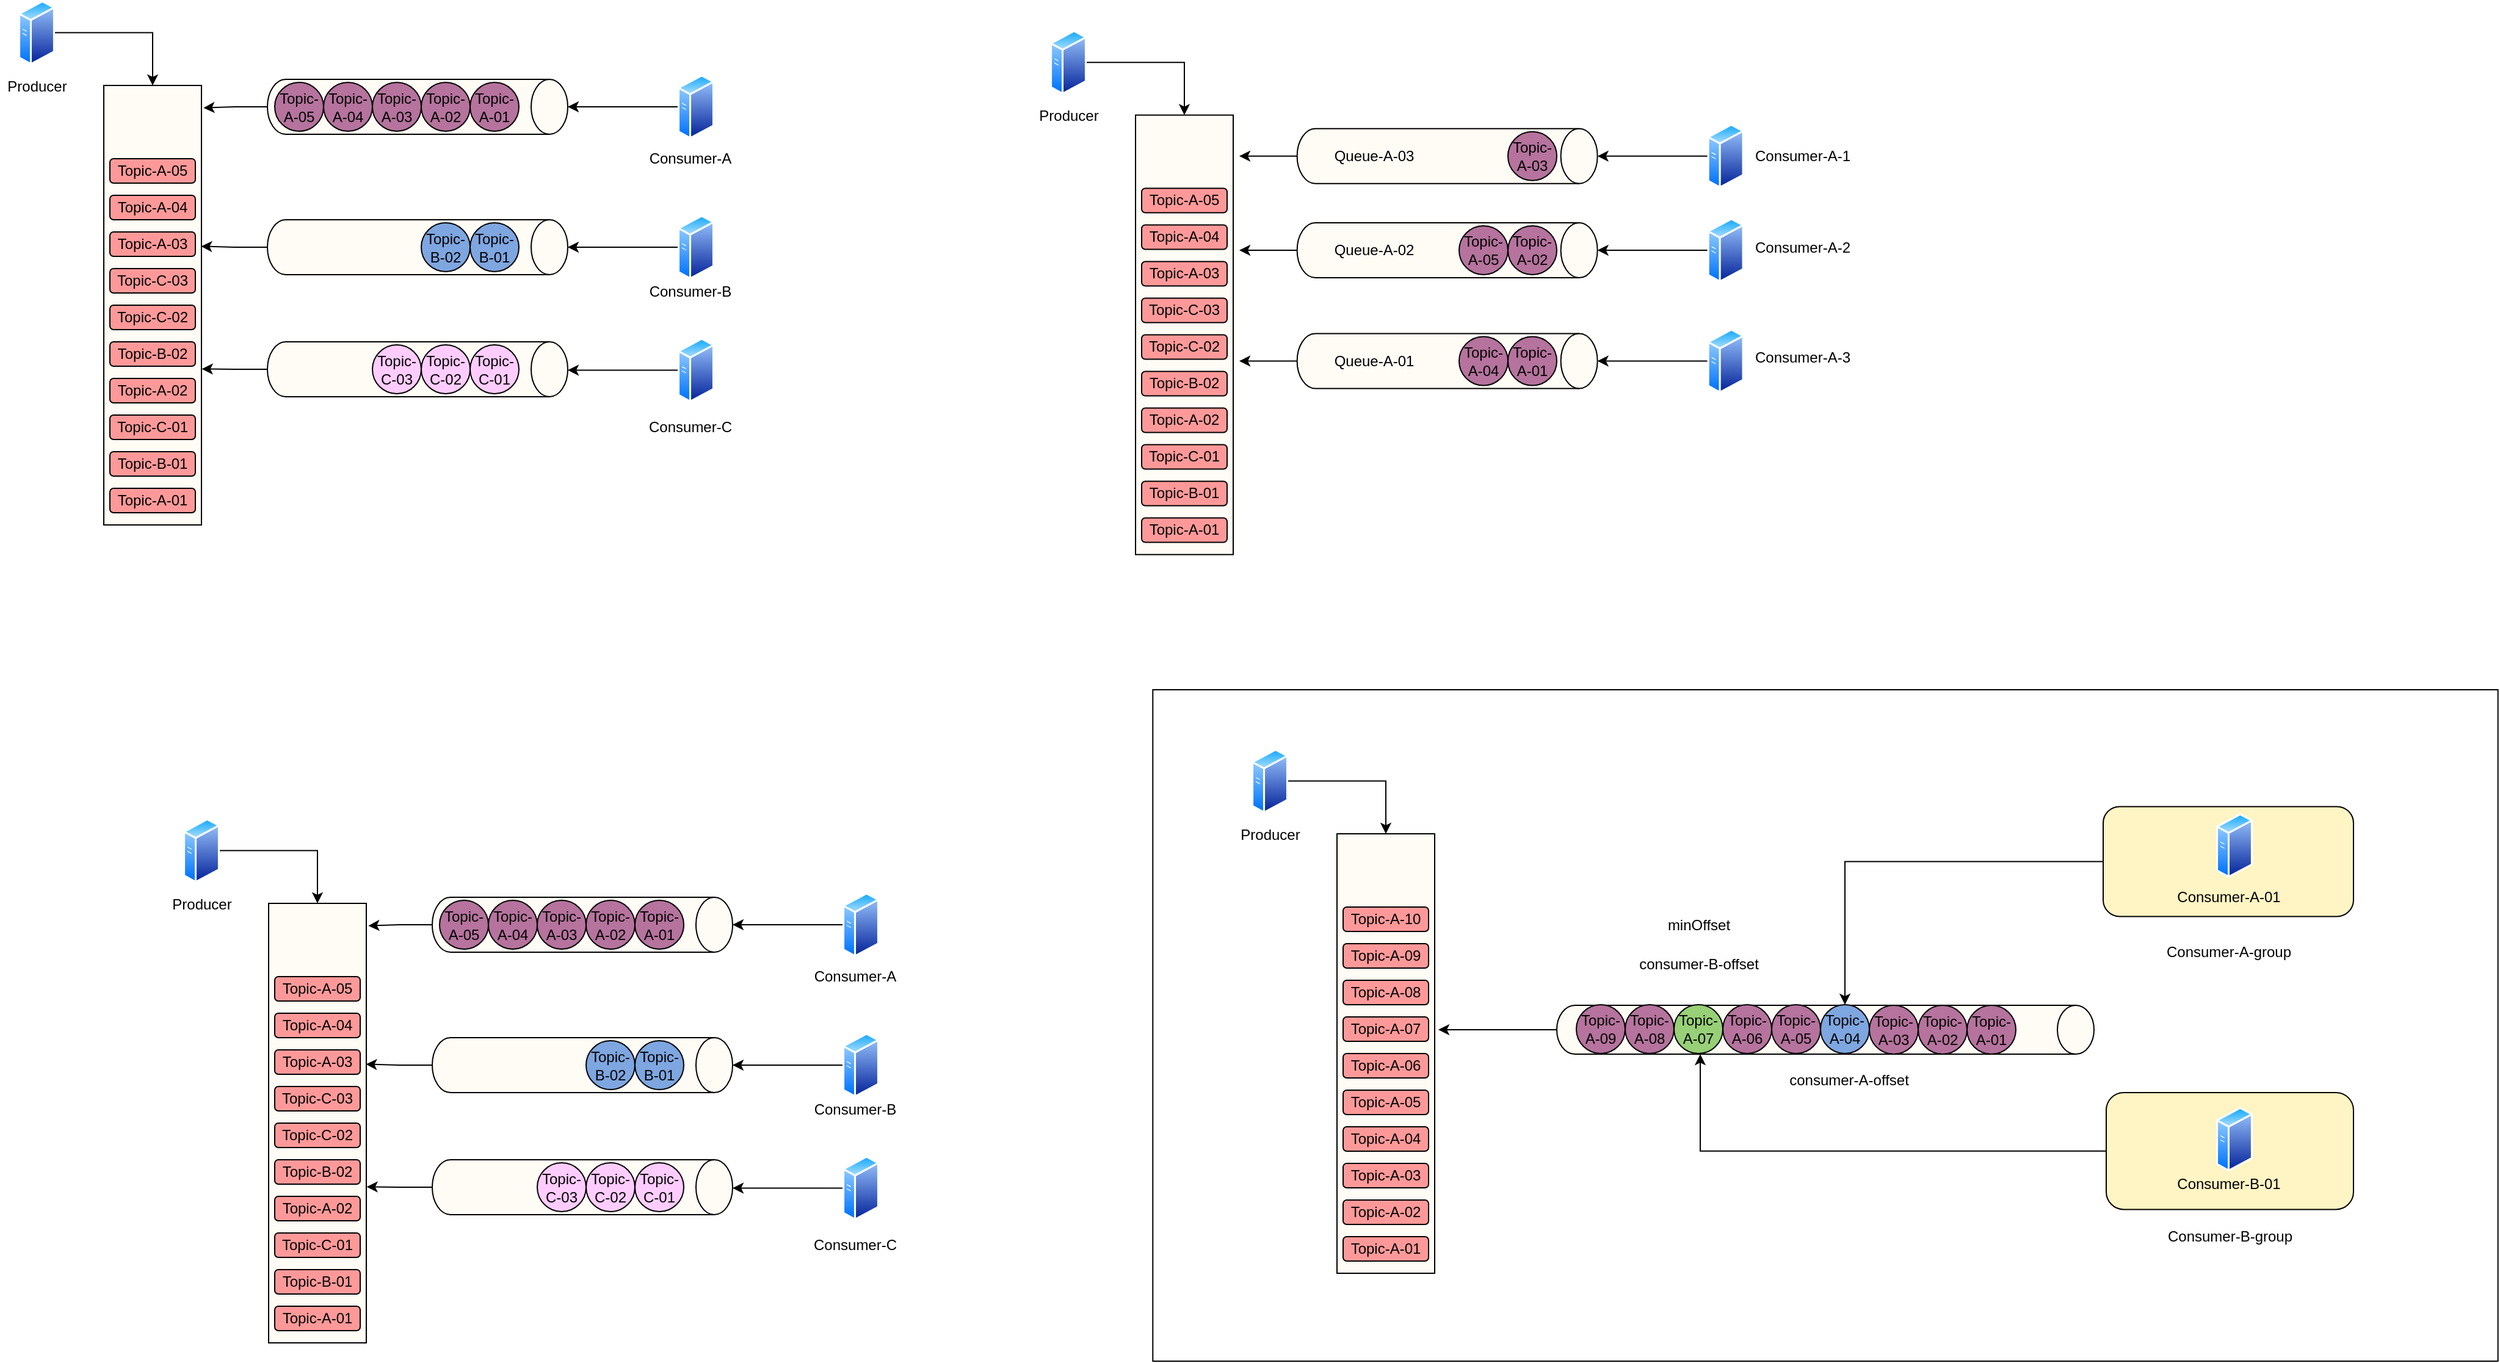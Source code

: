 <mxfile version="16.6.1" type="github">
  <diagram id="IBnBYFg3yGxrzy1YlH7D" name="Page-1">
    <mxGraphModel dx="1035" dy="481" grid="1" gridSize="10" guides="1" tooltips="1" connect="1" arrows="1" fold="1" page="1" pageScale="1" pageWidth="827" pageHeight="1169" math="0" shadow="0">
      <root>
        <mxCell id="0" />
        <mxCell id="1" parent="0" />
        <mxCell id="gff2hpIQ6-8qm_smWflZ-55" value="" style="rounded=0;whiteSpace=wrap;html=1;fillColor=#FFFFFF;" parent="1" vertex="1">
          <mxGeometry x="1139.16" y="615" width="1101.68" height="550" as="geometry" />
        </mxCell>
        <mxCell id="FFstnjiT_gx-RpRVAEiZ-91" style="edgeStyle=orthogonalEdgeStyle;rounded=0;orthogonalLoop=1;jettySize=auto;html=1;entryX=1;entryY=0;entryDx=0;entryDy=322.5;entryPerimeter=0;" edge="1" parent="1" source="FFstnjiT_gx-RpRVAEiZ-89" target="FFstnjiT_gx-RpRVAEiZ-54">
          <mxGeometry relative="1" as="geometry" />
        </mxCell>
        <mxCell id="FFstnjiT_gx-RpRVAEiZ-89" value="" style="rounded=1;whiteSpace=wrap;html=1;fillColor=#FFF4C3;" vertex="1" parent="1">
          <mxGeometry x="1920" y="945" width="202.5" height="95.72" as="geometry" />
        </mxCell>
        <mxCell id="FFstnjiT_gx-RpRVAEiZ-90" style="edgeStyle=orthogonalEdgeStyle;rounded=0;orthogonalLoop=1;jettySize=auto;html=1;" edge="1" parent="1" source="FFstnjiT_gx-RpRVAEiZ-88" target="FFstnjiT_gx-RpRVAEiZ-74">
          <mxGeometry relative="1" as="geometry" />
        </mxCell>
        <mxCell id="FFstnjiT_gx-RpRVAEiZ-88" value="" style="rounded=1;whiteSpace=wrap;html=1;fillColor=#FFF4C3;" vertex="1" parent="1">
          <mxGeometry x="1917.5" y="710.71" width="205" height="90" as="geometry" />
        </mxCell>
        <mxCell id="gff2hpIQ6-8qm_smWflZ-57" style="edgeStyle=orthogonalEdgeStyle;rounded=0;orthogonalLoop=1;jettySize=auto;html=1;" parent="1" source="gff2hpIQ6-8qm_smWflZ-1" target="gff2hpIQ6-8qm_smWflZ-2" edge="1">
          <mxGeometry relative="1" as="geometry" />
        </mxCell>
        <mxCell id="gff2hpIQ6-8qm_smWflZ-1" value="" style="aspect=fixed;perimeter=ellipsePerimeter;html=1;align=center;shadow=0;dashed=0;spacingTop=3;image;image=img/lib/active_directory/generic_server.svg;" parent="1" vertex="1">
          <mxGeometry x="210" y="50" width="30" height="53.57" as="geometry" />
        </mxCell>
        <mxCell id="gff2hpIQ6-8qm_smWflZ-2" value="" style="rounded=0;whiteSpace=wrap;html=1;fillColor=#FFFBF5;" parent="1" vertex="1">
          <mxGeometry x="280" y="120" width="80" height="360" as="geometry" />
        </mxCell>
        <mxCell id="gff2hpIQ6-8qm_smWflZ-3" value="Topic-A-01" style="rounded=1;whiteSpace=wrap;html=1;fillColor=#FF9999;" parent="1" vertex="1">
          <mxGeometry x="285" y="450" width="70" height="20" as="geometry" />
        </mxCell>
        <mxCell id="gff2hpIQ6-8qm_smWflZ-4" value="Topic-B-01" style="rounded=1;whiteSpace=wrap;html=1;fillColor=#FF9999;" parent="1" vertex="1">
          <mxGeometry x="285" y="420" width="70" height="20" as="geometry" />
        </mxCell>
        <mxCell id="gff2hpIQ6-8qm_smWflZ-5" value="Topic-C-01" style="rounded=1;whiteSpace=wrap;html=1;fillColor=#FF9999;" parent="1" vertex="1">
          <mxGeometry x="285" y="390" width="70" height="20" as="geometry" />
        </mxCell>
        <mxCell id="gff2hpIQ6-8qm_smWflZ-6" value="Topic-A-02" style="rounded=1;whiteSpace=wrap;html=1;fillColor=#FF9999;" parent="1" vertex="1">
          <mxGeometry x="285" y="360" width="70" height="20" as="geometry" />
        </mxCell>
        <mxCell id="gff2hpIQ6-8qm_smWflZ-7" value="Topic-B-02" style="rounded=1;whiteSpace=wrap;html=1;fillColor=#FF9999;" parent="1" vertex="1">
          <mxGeometry x="285" y="330" width="70" height="20" as="geometry" />
        </mxCell>
        <mxCell id="gff2hpIQ6-8qm_smWflZ-8" value="Topic-C-02" style="rounded=1;whiteSpace=wrap;html=1;fillColor=#FF9999;" parent="1" vertex="1">
          <mxGeometry x="285" y="300" width="70" height="20" as="geometry" />
        </mxCell>
        <mxCell id="gff2hpIQ6-8qm_smWflZ-9" value="Topic-C-03" style="rounded=1;whiteSpace=wrap;html=1;fillColor=#FF9999;" parent="1" vertex="1">
          <mxGeometry x="285" y="270" width="70" height="20" as="geometry" />
        </mxCell>
        <mxCell id="gff2hpIQ6-8qm_smWflZ-10" value="Topic-A-03" style="rounded=1;whiteSpace=wrap;html=1;fillColor=#FF9999;" parent="1" vertex="1">
          <mxGeometry x="285" y="240" width="70" height="20" as="geometry" />
        </mxCell>
        <mxCell id="gff2hpIQ6-8qm_smWflZ-11" value="Topic-A-04" style="rounded=1;whiteSpace=wrap;html=1;fillColor=#FF9999;" parent="1" vertex="1">
          <mxGeometry x="285" y="210" width="70" height="20" as="geometry" />
        </mxCell>
        <mxCell id="gff2hpIQ6-8qm_smWflZ-12" value="Topic-A-05" style="rounded=1;whiteSpace=wrap;html=1;fillColor=#FF9999;" parent="1" vertex="1">
          <mxGeometry x="285" y="180" width="70" height="20" as="geometry" />
        </mxCell>
        <mxCell id="gff2hpIQ6-8qm_smWflZ-38" style="edgeStyle=orthogonalEdgeStyle;rounded=0;orthogonalLoop=1;jettySize=auto;html=1;" parent="1" source="gff2hpIQ6-8qm_smWflZ-16" target="gff2hpIQ6-8qm_smWflZ-17" edge="1">
          <mxGeometry relative="1" as="geometry" />
        </mxCell>
        <mxCell id="gff2hpIQ6-8qm_smWflZ-16" value="" style="aspect=fixed;perimeter=ellipsePerimeter;html=1;align=center;shadow=0;dashed=0;spacingTop=3;image;image=img/lib/active_directory/generic_server.svg;" parent="1" vertex="1">
          <mxGeometry x="750" y="110.71" width="30" height="53.57" as="geometry" />
        </mxCell>
        <mxCell id="gff2hpIQ6-8qm_smWflZ-53" style="edgeStyle=orthogonalEdgeStyle;rounded=0;orthogonalLoop=1;jettySize=auto;html=1;entryX=1.021;entryY=0.051;entryDx=0;entryDy=0;entryPerimeter=0;" parent="1" source="gff2hpIQ6-8qm_smWflZ-17" target="gff2hpIQ6-8qm_smWflZ-2" edge="1">
          <mxGeometry relative="1" as="geometry" />
        </mxCell>
        <mxCell id="gff2hpIQ6-8qm_smWflZ-17" value="" style="shape=cylinder3;whiteSpace=wrap;html=1;boundedLbl=1;backgroundOutline=1;size=15;fillColor=#FFFBF5;direction=south;" parent="1" vertex="1">
          <mxGeometry x="414" y="115" width="246" height="45" as="geometry" />
        </mxCell>
        <mxCell id="gff2hpIQ6-8qm_smWflZ-21" value="Topic-A-05" style="ellipse;whiteSpace=wrap;html=1;aspect=fixed;fillColor=#B5739D;" parent="1" vertex="1">
          <mxGeometry x="420" y="117.5" width="40" height="40" as="geometry" />
        </mxCell>
        <mxCell id="gff2hpIQ6-8qm_smWflZ-22" value="Topic-A-04" style="ellipse;whiteSpace=wrap;html=1;aspect=fixed;fillColor=#B5739D;" parent="1" vertex="1">
          <mxGeometry x="460" y="117.5" width="40" height="40" as="geometry" />
        </mxCell>
        <mxCell id="gff2hpIQ6-8qm_smWflZ-23" value="Topic-A-03" style="ellipse;whiteSpace=wrap;html=1;aspect=fixed;fillColor=#B5739D;" parent="1" vertex="1">
          <mxGeometry x="500" y="117.5" width="40" height="40" as="geometry" />
        </mxCell>
        <mxCell id="gff2hpIQ6-8qm_smWflZ-24" value="Topic-A-02" style="ellipse;whiteSpace=wrap;html=1;aspect=fixed;fillColor=#B5739D;" parent="1" vertex="1">
          <mxGeometry x="540" y="117.5" width="40" height="40" as="geometry" />
        </mxCell>
        <mxCell id="gff2hpIQ6-8qm_smWflZ-25" value="Topic-A-01" style="ellipse;whiteSpace=wrap;html=1;aspect=fixed;fillColor=#B5739D;" parent="1" vertex="1">
          <mxGeometry x="580" y="117.5" width="40" height="40" as="geometry" />
        </mxCell>
        <mxCell id="gff2hpIQ6-8qm_smWflZ-50" style="edgeStyle=orthogonalEdgeStyle;rounded=0;orthogonalLoop=1;jettySize=auto;html=1;entryX=0.996;entryY=0.366;entryDx=0;entryDy=0;entryPerimeter=0;" parent="1" source="gff2hpIQ6-8qm_smWflZ-26" target="gff2hpIQ6-8qm_smWflZ-2" edge="1">
          <mxGeometry relative="1" as="geometry" />
        </mxCell>
        <mxCell id="gff2hpIQ6-8qm_smWflZ-26" value="" style="shape=cylinder3;whiteSpace=wrap;html=1;boundedLbl=1;backgroundOutline=1;size=15;fillColor=#FFFBF5;direction=south;" parent="1" vertex="1">
          <mxGeometry x="414" y="230" width="246" height="45" as="geometry" />
        </mxCell>
        <mxCell id="gff2hpIQ6-8qm_smWflZ-30" value="Topic-B-02" style="ellipse;whiteSpace=wrap;html=1;aspect=fixed;fillColor=#7EA6E0;" parent="1" vertex="1">
          <mxGeometry x="540" y="232.5" width="40" height="40" as="geometry" />
        </mxCell>
        <mxCell id="gff2hpIQ6-8qm_smWflZ-31" value="Topic-B-01" style="ellipse;whiteSpace=wrap;html=1;aspect=fixed;fillColor=#7EA6E0;" parent="1" vertex="1">
          <mxGeometry x="580" y="232.5" width="40" height="40" as="geometry" />
        </mxCell>
        <mxCell id="gff2hpIQ6-8qm_smWflZ-48" style="edgeStyle=orthogonalEdgeStyle;rounded=0;orthogonalLoop=1;jettySize=auto;html=1;entryX=1.004;entryY=0.645;entryDx=0;entryDy=0;entryPerimeter=0;" parent="1" source="gff2hpIQ6-8qm_smWflZ-32" target="gff2hpIQ6-8qm_smWflZ-2" edge="1">
          <mxGeometry relative="1" as="geometry">
            <mxPoint x="370" y="352.5" as="targetPoint" />
          </mxGeometry>
        </mxCell>
        <mxCell id="gff2hpIQ6-8qm_smWflZ-32" value="" style="shape=cylinder3;whiteSpace=wrap;html=1;boundedLbl=1;backgroundOutline=1;size=15;fillColor=#FFFBF5;direction=south;" parent="1" vertex="1">
          <mxGeometry x="414" y="330" width="246" height="45" as="geometry" />
        </mxCell>
        <mxCell id="gff2hpIQ6-8qm_smWflZ-35" value="Topic-C-03" style="ellipse;whiteSpace=wrap;html=1;aspect=fixed;fillColor=#FFCCFF;" parent="1" vertex="1">
          <mxGeometry x="500" y="332.5" width="40" height="40" as="geometry" />
        </mxCell>
        <mxCell id="gff2hpIQ6-8qm_smWflZ-36" value="Topic-C-02" style="ellipse;whiteSpace=wrap;html=1;aspect=fixed;fillColor=#FFCCFF;" parent="1" vertex="1">
          <mxGeometry x="540" y="332.5" width="40" height="40" as="geometry" />
        </mxCell>
        <mxCell id="gff2hpIQ6-8qm_smWflZ-37" value="Topic-C-01" style="ellipse;whiteSpace=wrap;html=1;aspect=fixed;fillColor=#FFCCFF;" parent="1" vertex="1">
          <mxGeometry x="580" y="332.5" width="40" height="40" as="geometry" />
        </mxCell>
        <mxCell id="gff2hpIQ6-8qm_smWflZ-39" style="edgeStyle=orthogonalEdgeStyle;rounded=0;orthogonalLoop=1;jettySize=auto;html=1;" parent="1" source="gff2hpIQ6-8qm_smWflZ-40" edge="1">
          <mxGeometry relative="1" as="geometry">
            <mxPoint x="660" y="252.495" as="targetPoint" />
          </mxGeometry>
        </mxCell>
        <mxCell id="gff2hpIQ6-8qm_smWflZ-40" value="" style="aspect=fixed;perimeter=ellipsePerimeter;html=1;align=center;shadow=0;dashed=0;spacingTop=3;image;image=img/lib/active_directory/generic_server.svg;" parent="1" vertex="1">
          <mxGeometry x="750" y="225.71" width="30" height="53.57" as="geometry" />
        </mxCell>
        <mxCell id="gff2hpIQ6-8qm_smWflZ-41" style="edgeStyle=orthogonalEdgeStyle;rounded=0;orthogonalLoop=1;jettySize=auto;html=1;" parent="1" source="gff2hpIQ6-8qm_smWflZ-42" edge="1">
          <mxGeometry relative="1" as="geometry">
            <mxPoint x="660" y="353.215" as="targetPoint" />
          </mxGeometry>
        </mxCell>
        <mxCell id="gff2hpIQ6-8qm_smWflZ-42" value="" style="aspect=fixed;perimeter=ellipsePerimeter;html=1;align=center;shadow=0;dashed=0;spacingTop=3;image;image=img/lib/active_directory/generic_server.svg;" parent="1" vertex="1">
          <mxGeometry x="750" y="326.43" width="30" height="53.57" as="geometry" />
        </mxCell>
        <mxCell id="gff2hpIQ6-8qm_smWflZ-43" value="Consumer-A" style="text;html=1;align=center;verticalAlign=middle;resizable=0;points=[];autosize=1;strokeColor=none;fillColor=none;" parent="1" vertex="1">
          <mxGeometry x="720" y="170" width="80" height="20" as="geometry" />
        </mxCell>
        <mxCell id="gff2hpIQ6-8qm_smWflZ-44" value="Consumer-B" style="text;html=1;align=center;verticalAlign=middle;resizable=0;points=[];autosize=1;strokeColor=none;fillColor=none;" parent="1" vertex="1">
          <mxGeometry x="720" y="279.28" width="80" height="20" as="geometry" />
        </mxCell>
        <mxCell id="gff2hpIQ6-8qm_smWflZ-45" value="Consumer-C" style="text;html=1;align=center;verticalAlign=middle;resizable=0;points=[];autosize=1;strokeColor=none;fillColor=none;" parent="1" vertex="1">
          <mxGeometry x="720" y="390" width="80" height="20" as="geometry" />
        </mxCell>
        <mxCell id="gff2hpIQ6-8qm_smWflZ-54" value="Producer" style="text;html=1;align=center;verticalAlign=middle;resizable=0;points=[];autosize=1;strokeColor=none;fillColor=none;" parent="1" vertex="1">
          <mxGeometry x="195" y="110.71" width="60" height="20" as="geometry" />
        </mxCell>
        <mxCell id="gff2hpIQ6-8qm_smWflZ-58" style="edgeStyle=orthogonalEdgeStyle;rounded=0;orthogonalLoop=1;jettySize=auto;html=1;" parent="1" source="gff2hpIQ6-8qm_smWflZ-59" target="gff2hpIQ6-8qm_smWflZ-60" edge="1">
          <mxGeometry relative="1" as="geometry" />
        </mxCell>
        <mxCell id="gff2hpIQ6-8qm_smWflZ-59" value="" style="aspect=fixed;perimeter=ellipsePerimeter;html=1;align=center;shadow=0;dashed=0;spacingTop=3;image;image=img/lib/active_directory/generic_server.svg;" parent="1" vertex="1">
          <mxGeometry x="1055" y="74.28" width="30" height="53.57" as="geometry" />
        </mxCell>
        <mxCell id="gff2hpIQ6-8qm_smWflZ-60" value="" style="rounded=0;whiteSpace=wrap;html=1;fillColor=#FFFBF5;" parent="1" vertex="1">
          <mxGeometry x="1125" y="144.28" width="80" height="360" as="geometry" />
        </mxCell>
        <mxCell id="gff2hpIQ6-8qm_smWflZ-61" value="Topic-A-01" style="rounded=1;whiteSpace=wrap;html=1;fillColor=#FF9999;" parent="1" vertex="1">
          <mxGeometry x="1130" y="474.28" width="70" height="20" as="geometry" />
        </mxCell>
        <mxCell id="gff2hpIQ6-8qm_smWflZ-62" value="Topic-B-01" style="rounded=1;whiteSpace=wrap;html=1;fillColor=#FF9999;" parent="1" vertex="1">
          <mxGeometry x="1130" y="444.28" width="70" height="20" as="geometry" />
        </mxCell>
        <mxCell id="gff2hpIQ6-8qm_smWflZ-63" value="Topic-C-01" style="rounded=1;whiteSpace=wrap;html=1;fillColor=#FF9999;" parent="1" vertex="1">
          <mxGeometry x="1130" y="414.28" width="70" height="20" as="geometry" />
        </mxCell>
        <mxCell id="gff2hpIQ6-8qm_smWflZ-64" value="Topic-A-02" style="rounded=1;whiteSpace=wrap;html=1;fillColor=#FF9999;" parent="1" vertex="1">
          <mxGeometry x="1130" y="384.28" width="70" height="20" as="geometry" />
        </mxCell>
        <mxCell id="gff2hpIQ6-8qm_smWflZ-65" value="Topic-B-02" style="rounded=1;whiteSpace=wrap;html=1;fillColor=#FF9999;" parent="1" vertex="1">
          <mxGeometry x="1130" y="354.28" width="70" height="20" as="geometry" />
        </mxCell>
        <mxCell id="gff2hpIQ6-8qm_smWflZ-66" value="Topic-C-02" style="rounded=1;whiteSpace=wrap;html=1;fillColor=#FF9999;" parent="1" vertex="1">
          <mxGeometry x="1130" y="324.28" width="70" height="20" as="geometry" />
        </mxCell>
        <mxCell id="gff2hpIQ6-8qm_smWflZ-67" value="Topic-C-03" style="rounded=1;whiteSpace=wrap;html=1;fillColor=#FF9999;" parent="1" vertex="1">
          <mxGeometry x="1130" y="294.28" width="70" height="20" as="geometry" />
        </mxCell>
        <mxCell id="gff2hpIQ6-8qm_smWflZ-68" value="Topic-A-03" style="rounded=1;whiteSpace=wrap;html=1;fillColor=#FF9999;" parent="1" vertex="1">
          <mxGeometry x="1130" y="264.28" width="70" height="20" as="geometry" />
        </mxCell>
        <mxCell id="gff2hpIQ6-8qm_smWflZ-69" value="Topic-A-04" style="rounded=1;whiteSpace=wrap;html=1;fillColor=#FF9999;" parent="1" vertex="1">
          <mxGeometry x="1130" y="234.28" width="70" height="20" as="geometry" />
        </mxCell>
        <mxCell id="gff2hpIQ6-8qm_smWflZ-70" value="Topic-A-05" style="rounded=1;whiteSpace=wrap;html=1;fillColor=#FF9999;" parent="1" vertex="1">
          <mxGeometry x="1130" y="204.28" width="70" height="20" as="geometry" />
        </mxCell>
        <mxCell id="gff2hpIQ6-8qm_smWflZ-71" style="edgeStyle=orthogonalEdgeStyle;rounded=0;orthogonalLoop=1;jettySize=auto;html=1;" parent="1" source="gff2hpIQ6-8qm_smWflZ-72" target="gff2hpIQ6-8qm_smWflZ-74" edge="1">
          <mxGeometry relative="1" as="geometry" />
        </mxCell>
        <mxCell id="gff2hpIQ6-8qm_smWflZ-72" value="" style="aspect=fixed;perimeter=ellipsePerimeter;html=1;align=center;shadow=0;dashed=0;spacingTop=3;image;image=img/lib/active_directory/generic_server.svg;" parent="1" vertex="1">
          <mxGeometry x="1593.32" y="151.07" width="30" height="53.57" as="geometry" />
        </mxCell>
        <mxCell id="gff2hpIQ6-8qm_smWflZ-131" style="edgeStyle=orthogonalEdgeStyle;rounded=0;orthogonalLoop=1;jettySize=auto;html=1;" parent="1" source="gff2hpIQ6-8qm_smWflZ-74" edge="1">
          <mxGeometry relative="1" as="geometry">
            <mxPoint x="1210" y="177.86" as="targetPoint" />
          </mxGeometry>
        </mxCell>
        <mxCell id="gff2hpIQ6-8qm_smWflZ-74" value="" style="shape=cylinder3;whiteSpace=wrap;html=1;boundedLbl=1;backgroundOutline=1;size=15;fillColor=#FFFBF5;direction=south;" parent="1" vertex="1">
          <mxGeometry x="1257.32" y="155.36" width="246" height="45" as="geometry" />
        </mxCell>
        <mxCell id="gff2hpIQ6-8qm_smWflZ-77" value="Topic-A-03" style="ellipse;whiteSpace=wrap;html=1;aspect=fixed;fillColor=#B5739D;" parent="1" vertex="1">
          <mxGeometry x="1430" y="157.86" width="40" height="40" as="geometry" />
        </mxCell>
        <mxCell id="gff2hpIQ6-8qm_smWflZ-93" value="Consumer-A-1" style="text;html=1;align=center;verticalAlign=middle;resizable=0;points=[];autosize=1;strokeColor=none;fillColor=none;" parent="1" vertex="1">
          <mxGeometry x="1626" y="167.5" width="90" height="20" as="geometry" />
        </mxCell>
        <mxCell id="gff2hpIQ6-8qm_smWflZ-96" value="Producer" style="text;html=1;align=center;verticalAlign=middle;resizable=0;points=[];autosize=1;strokeColor=none;fillColor=none;" parent="1" vertex="1">
          <mxGeometry x="1040" y="134.99" width="60" height="20" as="geometry" />
        </mxCell>
        <mxCell id="gff2hpIQ6-8qm_smWflZ-98" style="edgeStyle=orthogonalEdgeStyle;rounded=0;orthogonalLoop=1;jettySize=auto;html=1;" parent="1" source="gff2hpIQ6-8qm_smWflZ-99" target="gff2hpIQ6-8qm_smWflZ-101" edge="1">
          <mxGeometry relative="1" as="geometry" />
        </mxCell>
        <mxCell id="gff2hpIQ6-8qm_smWflZ-99" value="" style="aspect=fixed;perimeter=ellipsePerimeter;html=1;align=center;shadow=0;dashed=0;spacingTop=3;image;image=img/lib/active_directory/generic_server.svg;" parent="1" vertex="1">
          <mxGeometry x="1593.32" y="228.21" width="30" height="53.57" as="geometry" />
        </mxCell>
        <mxCell id="gff2hpIQ6-8qm_smWflZ-130" style="edgeStyle=orthogonalEdgeStyle;rounded=0;orthogonalLoop=1;jettySize=auto;html=1;" parent="1" source="gff2hpIQ6-8qm_smWflZ-101" edge="1">
          <mxGeometry relative="1" as="geometry">
            <mxPoint x="1210" y="255" as="targetPoint" />
          </mxGeometry>
        </mxCell>
        <mxCell id="gff2hpIQ6-8qm_smWflZ-101" value="" style="shape=cylinder3;whiteSpace=wrap;html=1;boundedLbl=1;backgroundOutline=1;size=15;fillColor=#FFFBF5;direction=south;" parent="1" vertex="1">
          <mxGeometry x="1257.32" y="232.5" width="246" height="45" as="geometry" />
        </mxCell>
        <mxCell id="gff2hpIQ6-8qm_smWflZ-102" value="Topic-A-05" style="ellipse;whiteSpace=wrap;html=1;aspect=fixed;fillColor=#B5739D;" parent="1" vertex="1">
          <mxGeometry x="1390" y="234.99" width="40" height="40" as="geometry" />
        </mxCell>
        <mxCell id="gff2hpIQ6-8qm_smWflZ-105" value="Topic-A-02" style="ellipse;whiteSpace=wrap;html=1;aspect=fixed;fillColor=#B5739D;" parent="1" vertex="1">
          <mxGeometry x="1430" y="235" width="40" height="40" as="geometry" />
        </mxCell>
        <mxCell id="gff2hpIQ6-8qm_smWflZ-107" value="Consumer-A-2" style="text;html=1;align=center;verticalAlign=middle;resizable=0;points=[];autosize=1;strokeColor=none;fillColor=none;" parent="1" vertex="1">
          <mxGeometry x="1626" y="243.22" width="90" height="20" as="geometry" />
        </mxCell>
        <mxCell id="gff2hpIQ6-8qm_smWflZ-109" style="edgeStyle=orthogonalEdgeStyle;rounded=0;orthogonalLoop=1;jettySize=auto;html=1;" parent="1" source="gff2hpIQ6-8qm_smWflZ-110" target="gff2hpIQ6-8qm_smWflZ-111" edge="1">
          <mxGeometry relative="1" as="geometry" />
        </mxCell>
        <mxCell id="gff2hpIQ6-8qm_smWflZ-110" value="" style="aspect=fixed;perimeter=ellipsePerimeter;html=1;align=center;shadow=0;dashed=0;spacingTop=3;image;image=img/lib/active_directory/generic_server.svg;" parent="1" vertex="1">
          <mxGeometry x="1593.32" y="318.93" width="30" height="53.57" as="geometry" />
        </mxCell>
        <mxCell id="gff2hpIQ6-8qm_smWflZ-129" style="edgeStyle=orthogonalEdgeStyle;rounded=0;orthogonalLoop=1;jettySize=auto;html=1;" parent="1" source="gff2hpIQ6-8qm_smWflZ-111" edge="1">
          <mxGeometry relative="1" as="geometry">
            <mxPoint x="1210" y="345.72" as="targetPoint" />
          </mxGeometry>
        </mxCell>
        <mxCell id="gff2hpIQ6-8qm_smWflZ-111" value="" style="shape=cylinder3;whiteSpace=wrap;html=1;boundedLbl=1;backgroundOutline=1;size=15;fillColor=#FFFBF5;direction=south;" parent="1" vertex="1">
          <mxGeometry x="1257.32" y="323.22" width="246" height="45" as="geometry" />
        </mxCell>
        <mxCell id="gff2hpIQ6-8qm_smWflZ-113" value="Topic-A-04" style="ellipse;whiteSpace=wrap;html=1;aspect=fixed;fillColor=#B5739D;" parent="1" vertex="1">
          <mxGeometry x="1390" y="325.72" width="40" height="40" as="geometry" />
        </mxCell>
        <mxCell id="gff2hpIQ6-8qm_smWflZ-116" value="Topic-A-01" style="ellipse;whiteSpace=wrap;html=1;aspect=fixed;fillColor=#B5739D;" parent="1" vertex="1">
          <mxGeometry x="1430" y="325.72" width="40" height="40" as="geometry" />
        </mxCell>
        <mxCell id="gff2hpIQ6-8qm_smWflZ-117" value="Consumer-A-3" style="text;html=1;align=center;verticalAlign=middle;resizable=0;points=[];autosize=1;strokeColor=none;fillColor=none;" parent="1" vertex="1">
          <mxGeometry x="1626" y="333.22" width="90" height="20" as="geometry" />
        </mxCell>
        <mxCell id="gff2hpIQ6-8qm_smWflZ-132" value="Queue-A-01" style="text;html=1;align=center;verticalAlign=middle;resizable=0;points=[];autosize=1;strokeColor=none;fillColor=none;" parent="1" vertex="1">
          <mxGeometry x="1280" y="335.72" width="80" height="20" as="geometry" />
        </mxCell>
        <mxCell id="gff2hpIQ6-8qm_smWflZ-133" value="Queue-A-02" style="text;html=1;align=center;verticalAlign=middle;resizable=0;points=[];autosize=1;strokeColor=none;fillColor=none;" parent="1" vertex="1">
          <mxGeometry x="1280" y="245.0" width="80" height="20" as="geometry" />
        </mxCell>
        <mxCell id="gff2hpIQ6-8qm_smWflZ-134" value="Queue-A-03" style="text;html=1;align=center;verticalAlign=middle;resizable=0;points=[];autosize=1;strokeColor=none;fillColor=none;" parent="1" vertex="1">
          <mxGeometry x="1280" y="167.86" width="80" height="20" as="geometry" />
        </mxCell>
        <mxCell id="FFstnjiT_gx-RpRVAEiZ-1" style="edgeStyle=orthogonalEdgeStyle;rounded=0;orthogonalLoop=1;jettySize=auto;html=1;" edge="1" parent="1" source="FFstnjiT_gx-RpRVAEiZ-2" target="FFstnjiT_gx-RpRVAEiZ-3">
          <mxGeometry relative="1" as="geometry" />
        </mxCell>
        <mxCell id="FFstnjiT_gx-RpRVAEiZ-2" value="" style="aspect=fixed;perimeter=ellipsePerimeter;html=1;align=center;shadow=0;dashed=0;spacingTop=3;image;image=img/lib/active_directory/generic_server.svg;" vertex="1" parent="1">
          <mxGeometry x="345" y="720" width="30" height="53.57" as="geometry" />
        </mxCell>
        <mxCell id="FFstnjiT_gx-RpRVAEiZ-3" value="" style="rounded=0;whiteSpace=wrap;html=1;fillColor=#FFFBF5;" vertex="1" parent="1">
          <mxGeometry x="415" y="790" width="80" height="360" as="geometry" />
        </mxCell>
        <mxCell id="FFstnjiT_gx-RpRVAEiZ-4" value="Topic-A-01" style="rounded=1;whiteSpace=wrap;html=1;fillColor=#FF9999;" vertex="1" parent="1">
          <mxGeometry x="420" y="1120" width="70" height="20" as="geometry" />
        </mxCell>
        <mxCell id="FFstnjiT_gx-RpRVAEiZ-5" value="Topic-B-01" style="rounded=1;whiteSpace=wrap;html=1;fillColor=#FF9999;" vertex="1" parent="1">
          <mxGeometry x="420" y="1090" width="70" height="20" as="geometry" />
        </mxCell>
        <mxCell id="FFstnjiT_gx-RpRVAEiZ-6" value="Topic-C-01" style="rounded=1;whiteSpace=wrap;html=1;fillColor=#FF9999;" vertex="1" parent="1">
          <mxGeometry x="420" y="1060" width="70" height="20" as="geometry" />
        </mxCell>
        <mxCell id="FFstnjiT_gx-RpRVAEiZ-7" value="Topic-A-02" style="rounded=1;whiteSpace=wrap;html=1;fillColor=#FF9999;" vertex="1" parent="1">
          <mxGeometry x="420" y="1030" width="70" height="20" as="geometry" />
        </mxCell>
        <mxCell id="FFstnjiT_gx-RpRVAEiZ-8" value="Topic-B-02" style="rounded=1;whiteSpace=wrap;html=1;fillColor=#FF9999;" vertex="1" parent="1">
          <mxGeometry x="420" y="1000" width="70" height="20" as="geometry" />
        </mxCell>
        <mxCell id="FFstnjiT_gx-RpRVAEiZ-9" value="Topic-C-02" style="rounded=1;whiteSpace=wrap;html=1;fillColor=#FF9999;" vertex="1" parent="1">
          <mxGeometry x="420" y="970" width="70" height="20" as="geometry" />
        </mxCell>
        <mxCell id="FFstnjiT_gx-RpRVAEiZ-10" value="Topic-C-03" style="rounded=1;whiteSpace=wrap;html=1;fillColor=#FF9999;" vertex="1" parent="1">
          <mxGeometry x="420" y="940" width="70" height="20" as="geometry" />
        </mxCell>
        <mxCell id="FFstnjiT_gx-RpRVAEiZ-11" value="Topic-A-03" style="rounded=1;whiteSpace=wrap;html=1;fillColor=#FF9999;" vertex="1" parent="1">
          <mxGeometry x="420" y="910" width="70" height="20" as="geometry" />
        </mxCell>
        <mxCell id="FFstnjiT_gx-RpRVAEiZ-12" value="Topic-A-04" style="rounded=1;whiteSpace=wrap;html=1;fillColor=#FF9999;" vertex="1" parent="1">
          <mxGeometry x="420" y="880" width="70" height="20" as="geometry" />
        </mxCell>
        <mxCell id="FFstnjiT_gx-RpRVAEiZ-13" value="Topic-A-05" style="rounded=1;whiteSpace=wrap;html=1;fillColor=#FF9999;" vertex="1" parent="1">
          <mxGeometry x="420" y="850" width="70" height="20" as="geometry" />
        </mxCell>
        <mxCell id="FFstnjiT_gx-RpRVAEiZ-14" style="edgeStyle=orthogonalEdgeStyle;rounded=0;orthogonalLoop=1;jettySize=auto;html=1;" edge="1" parent="1" source="FFstnjiT_gx-RpRVAEiZ-15" target="FFstnjiT_gx-RpRVAEiZ-17">
          <mxGeometry relative="1" as="geometry" />
        </mxCell>
        <mxCell id="FFstnjiT_gx-RpRVAEiZ-15" value="" style="aspect=fixed;perimeter=ellipsePerimeter;html=1;align=center;shadow=0;dashed=0;spacingTop=3;image;image=img/lib/active_directory/generic_server.svg;" vertex="1" parent="1">
          <mxGeometry x="885" y="780.71" width="30" height="53.57" as="geometry" />
        </mxCell>
        <mxCell id="FFstnjiT_gx-RpRVAEiZ-16" style="edgeStyle=orthogonalEdgeStyle;rounded=0;orthogonalLoop=1;jettySize=auto;html=1;entryX=1.021;entryY=0.051;entryDx=0;entryDy=0;entryPerimeter=0;" edge="1" parent="1" source="FFstnjiT_gx-RpRVAEiZ-17" target="FFstnjiT_gx-RpRVAEiZ-3">
          <mxGeometry relative="1" as="geometry" />
        </mxCell>
        <mxCell id="FFstnjiT_gx-RpRVAEiZ-17" value="" style="shape=cylinder3;whiteSpace=wrap;html=1;boundedLbl=1;backgroundOutline=1;size=15;fillColor=#FFFBF5;direction=south;" vertex="1" parent="1">
          <mxGeometry x="549" y="785" width="246" height="45" as="geometry" />
        </mxCell>
        <mxCell id="FFstnjiT_gx-RpRVAEiZ-18" value="Topic-A-05" style="ellipse;whiteSpace=wrap;html=1;aspect=fixed;fillColor=#B5739D;" vertex="1" parent="1">
          <mxGeometry x="555" y="787.5" width="40" height="40" as="geometry" />
        </mxCell>
        <mxCell id="FFstnjiT_gx-RpRVAEiZ-19" value="Topic-A-04" style="ellipse;whiteSpace=wrap;html=1;aspect=fixed;fillColor=#B5739D;" vertex="1" parent="1">
          <mxGeometry x="595" y="787.5" width="40" height="40" as="geometry" />
        </mxCell>
        <mxCell id="FFstnjiT_gx-RpRVAEiZ-20" value="Topic-A-03" style="ellipse;whiteSpace=wrap;html=1;aspect=fixed;fillColor=#B5739D;" vertex="1" parent="1">
          <mxGeometry x="635" y="787.5" width="40" height="40" as="geometry" />
        </mxCell>
        <mxCell id="FFstnjiT_gx-RpRVAEiZ-21" value="Topic-A-02" style="ellipse;whiteSpace=wrap;html=1;aspect=fixed;fillColor=#B5739D;" vertex="1" parent="1">
          <mxGeometry x="675" y="787.5" width="40" height="40" as="geometry" />
        </mxCell>
        <mxCell id="FFstnjiT_gx-RpRVAEiZ-22" value="Topic-A-01" style="ellipse;whiteSpace=wrap;html=1;aspect=fixed;fillColor=#B5739D;" vertex="1" parent="1">
          <mxGeometry x="715" y="787.5" width="40" height="40" as="geometry" />
        </mxCell>
        <mxCell id="FFstnjiT_gx-RpRVAEiZ-23" style="edgeStyle=orthogonalEdgeStyle;rounded=0;orthogonalLoop=1;jettySize=auto;html=1;entryX=0.996;entryY=0.366;entryDx=0;entryDy=0;entryPerimeter=0;" edge="1" parent="1" source="FFstnjiT_gx-RpRVAEiZ-24" target="FFstnjiT_gx-RpRVAEiZ-3">
          <mxGeometry relative="1" as="geometry" />
        </mxCell>
        <mxCell id="FFstnjiT_gx-RpRVAEiZ-24" value="" style="shape=cylinder3;whiteSpace=wrap;html=1;boundedLbl=1;backgroundOutline=1;size=15;fillColor=#FFFBF5;direction=south;" vertex="1" parent="1">
          <mxGeometry x="549" y="900" width="246" height="45" as="geometry" />
        </mxCell>
        <mxCell id="FFstnjiT_gx-RpRVAEiZ-25" value="Topic-B-02" style="ellipse;whiteSpace=wrap;html=1;aspect=fixed;fillColor=#7EA6E0;" vertex="1" parent="1">
          <mxGeometry x="675" y="902.5" width="40" height="40" as="geometry" />
        </mxCell>
        <mxCell id="FFstnjiT_gx-RpRVAEiZ-26" value="Topic-B-01" style="ellipse;whiteSpace=wrap;html=1;aspect=fixed;fillColor=#7EA6E0;" vertex="1" parent="1">
          <mxGeometry x="715" y="902.5" width="40" height="40" as="geometry" />
        </mxCell>
        <mxCell id="FFstnjiT_gx-RpRVAEiZ-27" style="edgeStyle=orthogonalEdgeStyle;rounded=0;orthogonalLoop=1;jettySize=auto;html=1;entryX=1.004;entryY=0.645;entryDx=0;entryDy=0;entryPerimeter=0;" edge="1" parent="1" source="FFstnjiT_gx-RpRVAEiZ-28" target="FFstnjiT_gx-RpRVAEiZ-3">
          <mxGeometry relative="1" as="geometry">
            <mxPoint x="505" y="1022.5" as="targetPoint" />
          </mxGeometry>
        </mxCell>
        <mxCell id="FFstnjiT_gx-RpRVAEiZ-28" value="" style="shape=cylinder3;whiteSpace=wrap;html=1;boundedLbl=1;backgroundOutline=1;size=15;fillColor=#FFFBF5;direction=south;" vertex="1" parent="1">
          <mxGeometry x="549" y="1000" width="246" height="45" as="geometry" />
        </mxCell>
        <mxCell id="FFstnjiT_gx-RpRVAEiZ-29" value="Topic-C-03" style="ellipse;whiteSpace=wrap;html=1;aspect=fixed;fillColor=#FFCCFF;" vertex="1" parent="1">
          <mxGeometry x="635" y="1002.5" width="40" height="40" as="geometry" />
        </mxCell>
        <mxCell id="FFstnjiT_gx-RpRVAEiZ-30" value="Topic-C-02" style="ellipse;whiteSpace=wrap;html=1;aspect=fixed;fillColor=#FFCCFF;" vertex="1" parent="1">
          <mxGeometry x="675" y="1002.5" width="40" height="40" as="geometry" />
        </mxCell>
        <mxCell id="FFstnjiT_gx-RpRVAEiZ-31" value="Topic-C-01" style="ellipse;whiteSpace=wrap;html=1;aspect=fixed;fillColor=#FFCCFF;" vertex="1" parent="1">
          <mxGeometry x="715" y="1002.5" width="40" height="40" as="geometry" />
        </mxCell>
        <mxCell id="FFstnjiT_gx-RpRVAEiZ-32" style="edgeStyle=orthogonalEdgeStyle;rounded=0;orthogonalLoop=1;jettySize=auto;html=1;" edge="1" parent="1" source="FFstnjiT_gx-RpRVAEiZ-33">
          <mxGeometry relative="1" as="geometry">
            <mxPoint x="795" y="922.495" as="targetPoint" />
          </mxGeometry>
        </mxCell>
        <mxCell id="FFstnjiT_gx-RpRVAEiZ-33" value="" style="aspect=fixed;perimeter=ellipsePerimeter;html=1;align=center;shadow=0;dashed=0;spacingTop=3;image;image=img/lib/active_directory/generic_server.svg;" vertex="1" parent="1">
          <mxGeometry x="885" y="895.71" width="30" height="53.57" as="geometry" />
        </mxCell>
        <mxCell id="FFstnjiT_gx-RpRVAEiZ-34" style="edgeStyle=orthogonalEdgeStyle;rounded=0;orthogonalLoop=1;jettySize=auto;html=1;" edge="1" parent="1" source="FFstnjiT_gx-RpRVAEiZ-35">
          <mxGeometry relative="1" as="geometry">
            <mxPoint x="795" y="1023.215" as="targetPoint" />
          </mxGeometry>
        </mxCell>
        <mxCell id="FFstnjiT_gx-RpRVAEiZ-35" value="" style="aspect=fixed;perimeter=ellipsePerimeter;html=1;align=center;shadow=0;dashed=0;spacingTop=3;image;image=img/lib/active_directory/generic_server.svg;" vertex="1" parent="1">
          <mxGeometry x="885" y="996.43" width="30" height="53.57" as="geometry" />
        </mxCell>
        <mxCell id="FFstnjiT_gx-RpRVAEiZ-36" value="Consumer-A" style="text;html=1;align=center;verticalAlign=middle;resizable=0;points=[];autosize=1;strokeColor=none;fillColor=none;" vertex="1" parent="1">
          <mxGeometry x="855" y="840" width="80" height="20" as="geometry" />
        </mxCell>
        <mxCell id="FFstnjiT_gx-RpRVAEiZ-37" value="Consumer-B" style="text;html=1;align=center;verticalAlign=middle;resizable=0;points=[];autosize=1;strokeColor=none;fillColor=none;" vertex="1" parent="1">
          <mxGeometry x="855" y="949.28" width="80" height="20" as="geometry" />
        </mxCell>
        <mxCell id="FFstnjiT_gx-RpRVAEiZ-38" value="Consumer-C" style="text;html=1;align=center;verticalAlign=middle;resizable=0;points=[];autosize=1;strokeColor=none;fillColor=none;" vertex="1" parent="1">
          <mxGeometry x="855" y="1060" width="80" height="20" as="geometry" />
        </mxCell>
        <mxCell id="FFstnjiT_gx-RpRVAEiZ-39" value="Producer" style="text;html=1;align=center;verticalAlign=middle;resizable=0;points=[];autosize=1;strokeColor=none;fillColor=none;" vertex="1" parent="1">
          <mxGeometry x="330" y="780.71" width="60" height="20" as="geometry" />
        </mxCell>
        <mxCell id="FFstnjiT_gx-RpRVAEiZ-78" style="edgeStyle=orthogonalEdgeStyle;rounded=0;orthogonalLoop=1;jettySize=auto;html=1;exitX=0.5;exitY=1;exitDx=0;exitDy=0;exitPerimeter=0;" edge="1" parent="1" source="FFstnjiT_gx-RpRVAEiZ-54">
          <mxGeometry relative="1" as="geometry">
            <mxPoint x="1373" y="893.5" as="targetPoint" />
            <mxPoint x="1463" y="893.5" as="sourcePoint" />
          </mxGeometry>
        </mxCell>
        <mxCell id="FFstnjiT_gx-RpRVAEiZ-54" value="" style="shape=cylinder3;whiteSpace=wrap;html=1;boundedLbl=1;backgroundOutline=1;size=15;fillColor=#FFFBF5;direction=south;" vertex="1" parent="1">
          <mxGeometry x="1470" y="873.5" width="440" height="40" as="geometry" />
        </mxCell>
        <mxCell id="FFstnjiT_gx-RpRVAEiZ-55" value="Topic-A-09" style="ellipse;whiteSpace=wrap;html=1;aspect=fixed;fillColor=#B5739D;" vertex="1" parent="1">
          <mxGeometry x="1486" y="873" width="40" height="40" as="geometry" />
        </mxCell>
        <mxCell id="FFstnjiT_gx-RpRVAEiZ-56" value="Topic-A-08" style="ellipse;whiteSpace=wrap;html=1;aspect=fixed;fillColor=#B5739D;" vertex="1" parent="1">
          <mxGeometry x="1526" y="873" width="40" height="40" as="geometry" />
        </mxCell>
        <mxCell id="FFstnjiT_gx-RpRVAEiZ-57" value="Topic-A-07" style="ellipse;whiteSpace=wrap;html=1;aspect=fixed;fillColor=#97D077;" vertex="1" parent="1">
          <mxGeometry x="1566" y="873" width="40" height="40" as="geometry" />
        </mxCell>
        <mxCell id="FFstnjiT_gx-RpRVAEiZ-58" value="Topic-A-06" style="ellipse;whiteSpace=wrap;html=1;aspect=fixed;fillColor=#B5739D;" vertex="1" parent="1">
          <mxGeometry x="1606" y="873" width="40" height="40" as="geometry" />
        </mxCell>
        <mxCell id="FFstnjiT_gx-RpRVAEiZ-59" value="Topic-A-05" style="ellipse;whiteSpace=wrap;html=1;aspect=fixed;fillColor=#B5739D;" vertex="1" parent="1">
          <mxGeometry x="1646" y="873" width="40" height="40" as="geometry" />
        </mxCell>
        <mxCell id="FFstnjiT_gx-RpRVAEiZ-60" style="edgeStyle=orthogonalEdgeStyle;rounded=0;orthogonalLoop=1;jettySize=auto;html=1;" edge="1" parent="1" source="FFstnjiT_gx-RpRVAEiZ-61" target="FFstnjiT_gx-RpRVAEiZ-62">
          <mxGeometry relative="1" as="geometry" />
        </mxCell>
        <mxCell id="FFstnjiT_gx-RpRVAEiZ-61" value="" style="aspect=fixed;perimeter=ellipsePerimeter;html=1;align=center;shadow=0;dashed=0;spacingTop=3;image;image=img/lib/active_directory/generic_server.svg;" vertex="1" parent="1">
          <mxGeometry x="1220" y="663" width="30" height="53.57" as="geometry" />
        </mxCell>
        <mxCell id="FFstnjiT_gx-RpRVAEiZ-62" value="" style="rounded=0;whiteSpace=wrap;html=1;fillColor=#FFFBF5;" vertex="1" parent="1">
          <mxGeometry x="1290" y="733" width="80" height="360" as="geometry" />
        </mxCell>
        <mxCell id="FFstnjiT_gx-RpRVAEiZ-63" value="Topic-A-01" style="rounded=1;whiteSpace=wrap;html=1;fillColor=#FF9999;" vertex="1" parent="1">
          <mxGeometry x="1295" y="1063" width="70" height="20" as="geometry" />
        </mxCell>
        <mxCell id="FFstnjiT_gx-RpRVAEiZ-64" value="Topic-A-02" style="rounded=1;whiteSpace=wrap;html=1;fillColor=#FF9999;" vertex="1" parent="1">
          <mxGeometry x="1295" y="1033" width="70" height="20" as="geometry" />
        </mxCell>
        <mxCell id="FFstnjiT_gx-RpRVAEiZ-65" value="Topic-A-03" style="rounded=1;whiteSpace=wrap;html=1;fillColor=#FF9999;" vertex="1" parent="1">
          <mxGeometry x="1295" y="1003" width="70" height="20" as="geometry" />
        </mxCell>
        <mxCell id="FFstnjiT_gx-RpRVAEiZ-66" value="Topic-A-04" style="rounded=1;whiteSpace=wrap;html=1;fillColor=#FF9999;" vertex="1" parent="1">
          <mxGeometry x="1295" y="973" width="70" height="20" as="geometry" />
        </mxCell>
        <mxCell id="FFstnjiT_gx-RpRVAEiZ-67" value="Topic-A-05" style="rounded=1;whiteSpace=wrap;html=1;fillColor=#FF9999;" vertex="1" parent="1">
          <mxGeometry x="1295" y="943" width="70" height="20" as="geometry" />
        </mxCell>
        <mxCell id="FFstnjiT_gx-RpRVAEiZ-68" value="Topic-A-06" style="rounded=1;whiteSpace=wrap;html=1;fillColor=#FF9999;" vertex="1" parent="1">
          <mxGeometry x="1295" y="913" width="70" height="20" as="geometry" />
        </mxCell>
        <mxCell id="FFstnjiT_gx-RpRVAEiZ-69" value="Topic-A-07" style="rounded=1;whiteSpace=wrap;html=1;fillColor=#FF9999;" vertex="1" parent="1">
          <mxGeometry x="1295" y="883" width="70" height="20" as="geometry" />
        </mxCell>
        <mxCell id="FFstnjiT_gx-RpRVAEiZ-70" value="Topic-A-08" style="rounded=1;whiteSpace=wrap;html=1;fillColor=#FF9999;" vertex="1" parent="1">
          <mxGeometry x="1295" y="853" width="70" height="20" as="geometry" />
        </mxCell>
        <mxCell id="FFstnjiT_gx-RpRVAEiZ-71" value="Topic-A-09" style="rounded=1;whiteSpace=wrap;html=1;fillColor=#FF9999;" vertex="1" parent="1">
          <mxGeometry x="1295" y="823" width="70" height="20" as="geometry" />
        </mxCell>
        <mxCell id="FFstnjiT_gx-RpRVAEiZ-72" value="Topic-A-10" style="rounded=1;whiteSpace=wrap;html=1;fillColor=#FF9999;" vertex="1" parent="1">
          <mxGeometry x="1295" y="793" width="70" height="20" as="geometry" />
        </mxCell>
        <mxCell id="FFstnjiT_gx-RpRVAEiZ-73" value="Producer" style="text;html=1;align=center;verticalAlign=middle;resizable=0;points=[];autosize=1;strokeColor=none;fillColor=none;" vertex="1" parent="1">
          <mxGeometry x="1205" y="723.71" width="60" height="20" as="geometry" />
        </mxCell>
        <mxCell id="FFstnjiT_gx-RpRVAEiZ-74" value="Topic-A-04" style="ellipse;whiteSpace=wrap;html=1;aspect=fixed;fillColor=#7EA6E0;" vertex="1" parent="1">
          <mxGeometry x="1686" y="873" width="40" height="40" as="geometry" />
        </mxCell>
        <mxCell id="FFstnjiT_gx-RpRVAEiZ-75" value="Topic-A-03" style="ellipse;whiteSpace=wrap;html=1;aspect=fixed;fillColor=#B5739D;" vertex="1" parent="1">
          <mxGeometry x="1726" y="873.5" width="40" height="40" as="geometry" />
        </mxCell>
        <mxCell id="FFstnjiT_gx-RpRVAEiZ-76" value="Topic-A-02" style="ellipse;whiteSpace=wrap;html=1;aspect=fixed;fillColor=#B5739D;" vertex="1" parent="1">
          <mxGeometry x="1766" y="873.5" width="40" height="40" as="geometry" />
        </mxCell>
        <mxCell id="FFstnjiT_gx-RpRVAEiZ-77" value="Topic-A-01" style="ellipse;whiteSpace=wrap;html=1;aspect=fixed;fillColor=#B5739D;" vertex="1" parent="1">
          <mxGeometry x="1806" y="873.5" width="40" height="40" as="geometry" />
        </mxCell>
        <mxCell id="FFstnjiT_gx-RpRVAEiZ-79" value="" style="aspect=fixed;perimeter=ellipsePerimeter;html=1;align=center;shadow=0;dashed=0;spacingTop=3;image;image=img/lib/active_directory/generic_server.svg;" vertex="1" parent="1">
          <mxGeometry x="2010" y="715.85" width="30" height="53.57" as="geometry" />
        </mxCell>
        <mxCell id="FFstnjiT_gx-RpRVAEiZ-80" value="" style="aspect=fixed;perimeter=ellipsePerimeter;html=1;align=center;shadow=0;dashed=0;spacingTop=3;image;image=img/lib/active_directory/generic_server.svg;" vertex="1" parent="1">
          <mxGeometry x="2010" y="956.43" width="30" height="53.57" as="geometry" />
        </mxCell>
        <mxCell id="FFstnjiT_gx-RpRVAEiZ-81" value="Consumer-A-01" style="text;html=1;align=center;verticalAlign=middle;resizable=0;points=[];autosize=1;strokeColor=none;fillColor=none;" vertex="1" parent="1">
          <mxGeometry x="1970" y="775.14" width="100" height="20" as="geometry" />
        </mxCell>
        <mxCell id="FFstnjiT_gx-RpRVAEiZ-82" value="Consumer-B-01" style="text;html=1;align=center;verticalAlign=middle;resizable=0;points=[];autosize=1;strokeColor=none;fillColor=none;" vertex="1" parent="1">
          <mxGeometry x="1970" y="1010" width="100" height="20" as="geometry" />
        </mxCell>
        <mxCell id="FFstnjiT_gx-RpRVAEiZ-86" value="Consumer-A-group" style="text;html=1;align=center;verticalAlign=middle;resizable=0;points=[];autosize=1;strokeColor=none;fillColor=none;" vertex="1" parent="1">
          <mxGeometry x="1960" y="820" width="120" height="20" as="geometry" />
        </mxCell>
        <mxCell id="FFstnjiT_gx-RpRVAEiZ-92" value="consumer-A-offset" style="text;html=1;align=center;verticalAlign=middle;resizable=0;points=[];autosize=1;strokeColor=none;fillColor=none;" vertex="1" parent="1">
          <mxGeometry x="1654" y="925" width="110" height="20" as="geometry" />
        </mxCell>
        <mxCell id="FFstnjiT_gx-RpRVAEiZ-93" value="consumer-B-offset" style="text;html=1;align=center;verticalAlign=middle;resizable=0;points=[];autosize=1;strokeColor=none;fillColor=none;" vertex="1" parent="1">
          <mxGeometry x="1531" y="830" width="110" height="20" as="geometry" />
        </mxCell>
        <mxCell id="FFstnjiT_gx-RpRVAEiZ-94" value="Consumer-B-group" style="text;html=1;align=center;verticalAlign=middle;resizable=0;points=[];autosize=1;strokeColor=none;fillColor=none;" vertex="1" parent="1">
          <mxGeometry x="1961.25" y="1053" width="120" height="20" as="geometry" />
        </mxCell>
        <mxCell id="FFstnjiT_gx-RpRVAEiZ-95" value="minOffset" style="text;html=1;align=center;verticalAlign=middle;resizable=0;points=[];autosize=1;strokeColor=none;fillColor=none;" vertex="1" parent="1">
          <mxGeometry x="1551" y="797.5" width="70" height="20" as="geometry" />
        </mxCell>
      </root>
    </mxGraphModel>
  </diagram>
</mxfile>
